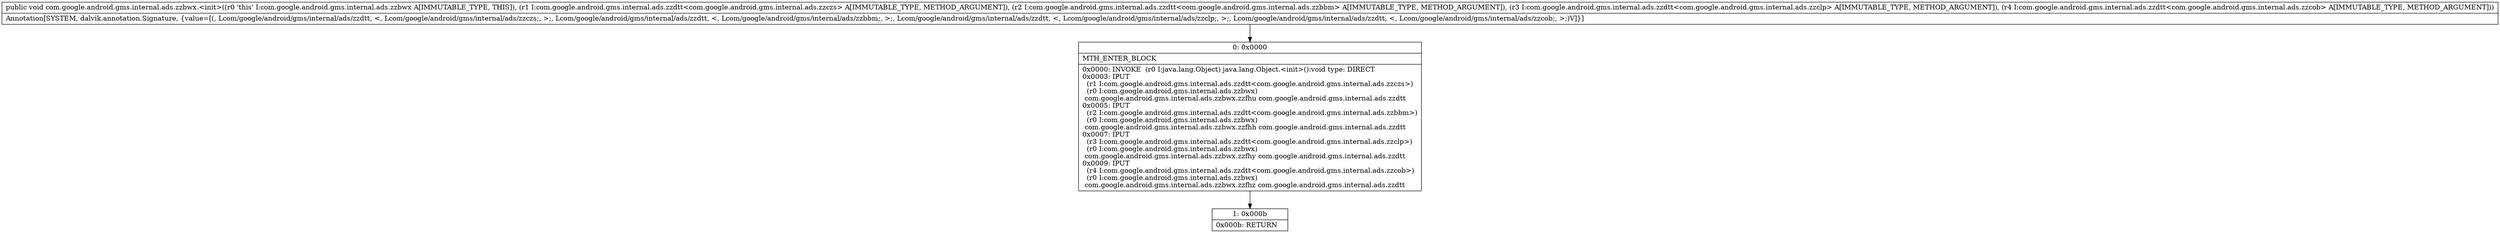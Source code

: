 digraph "CFG forcom.google.android.gms.internal.ads.zzbwx.\<init\>(Lcom\/google\/android\/gms\/internal\/ads\/zzdtt;Lcom\/google\/android\/gms\/internal\/ads\/zzdtt;Lcom\/google\/android\/gms\/internal\/ads\/zzdtt;Lcom\/google\/android\/gms\/internal\/ads\/zzdtt;)V" {
Node_0 [shape=record,label="{0\:\ 0x0000|MTH_ENTER_BLOCK\l|0x0000: INVOKE  (r0 I:java.lang.Object) java.lang.Object.\<init\>():void type: DIRECT \l0x0003: IPUT  \l  (r1 I:com.google.android.gms.internal.ads.zzdtt\<com.google.android.gms.internal.ads.zzczs\>)\l  (r0 I:com.google.android.gms.internal.ads.zzbwx)\l com.google.android.gms.internal.ads.zzbwx.zzfhu com.google.android.gms.internal.ads.zzdtt \l0x0005: IPUT  \l  (r2 I:com.google.android.gms.internal.ads.zzdtt\<com.google.android.gms.internal.ads.zzbbm\>)\l  (r0 I:com.google.android.gms.internal.ads.zzbwx)\l com.google.android.gms.internal.ads.zzbwx.zzfhh com.google.android.gms.internal.ads.zzdtt \l0x0007: IPUT  \l  (r3 I:com.google.android.gms.internal.ads.zzdtt\<com.google.android.gms.internal.ads.zzclp\>)\l  (r0 I:com.google.android.gms.internal.ads.zzbwx)\l com.google.android.gms.internal.ads.zzbwx.zzfhy com.google.android.gms.internal.ads.zzdtt \l0x0009: IPUT  \l  (r4 I:com.google.android.gms.internal.ads.zzdtt\<com.google.android.gms.internal.ads.zzcob\>)\l  (r0 I:com.google.android.gms.internal.ads.zzbwx)\l com.google.android.gms.internal.ads.zzbwx.zzfhz com.google.android.gms.internal.ads.zzdtt \l}"];
Node_1 [shape=record,label="{1\:\ 0x000b|0x000b: RETURN   \l}"];
MethodNode[shape=record,label="{public void com.google.android.gms.internal.ads.zzbwx.\<init\>((r0 'this' I:com.google.android.gms.internal.ads.zzbwx A[IMMUTABLE_TYPE, THIS]), (r1 I:com.google.android.gms.internal.ads.zzdtt\<com.google.android.gms.internal.ads.zzczs\> A[IMMUTABLE_TYPE, METHOD_ARGUMENT]), (r2 I:com.google.android.gms.internal.ads.zzdtt\<com.google.android.gms.internal.ads.zzbbm\> A[IMMUTABLE_TYPE, METHOD_ARGUMENT]), (r3 I:com.google.android.gms.internal.ads.zzdtt\<com.google.android.gms.internal.ads.zzclp\> A[IMMUTABLE_TYPE, METHOD_ARGUMENT]), (r4 I:com.google.android.gms.internal.ads.zzdtt\<com.google.android.gms.internal.ads.zzcob\> A[IMMUTABLE_TYPE, METHOD_ARGUMENT]))  | Annotation[SYSTEM, dalvik.annotation.Signature, \{value=[(, Lcom\/google\/android\/gms\/internal\/ads\/zzdtt, \<, Lcom\/google\/android\/gms\/internal\/ads\/zzczs;, \>;, Lcom\/google\/android\/gms\/internal\/ads\/zzdtt, \<, Lcom\/google\/android\/gms\/internal\/ads\/zzbbm;, \>;, Lcom\/google\/android\/gms\/internal\/ads\/zzdtt, \<, Lcom\/google\/android\/gms\/internal\/ads\/zzclp;, \>;, Lcom\/google\/android\/gms\/internal\/ads\/zzdtt, \<, Lcom\/google\/android\/gms\/internal\/ads\/zzcob;, \>;)V]\}]\l}"];
MethodNode -> Node_0;
Node_0 -> Node_1;
}

